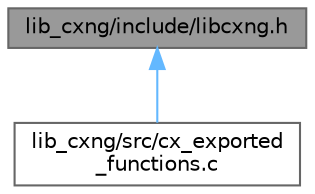 digraph "lib_cxng/include/libcxng.h"
{
 // LATEX_PDF_SIZE
  bgcolor="transparent";
  edge [fontname=Helvetica,fontsize=10,labelfontname=Helvetica,labelfontsize=10];
  node [fontname=Helvetica,fontsize=10,shape=box,height=0.2,width=0.4];
  Node1 [label="lib_cxng/include/libcxng.h",height=0.2,width=0.4,color="gray40", fillcolor="grey60", style="filled", fontcolor="black",tooltip="Include cryptography files."];
  Node1 -> Node2 [dir="back",color="steelblue1",style="solid"];
  Node2 [label="lib_cxng/src/cx_exported\l_functions.c",height=0.2,width=0.4,color="grey40", fillcolor="white", style="filled",URL="$cx__exported__functions_8c.html",tooltip=" "];
}
